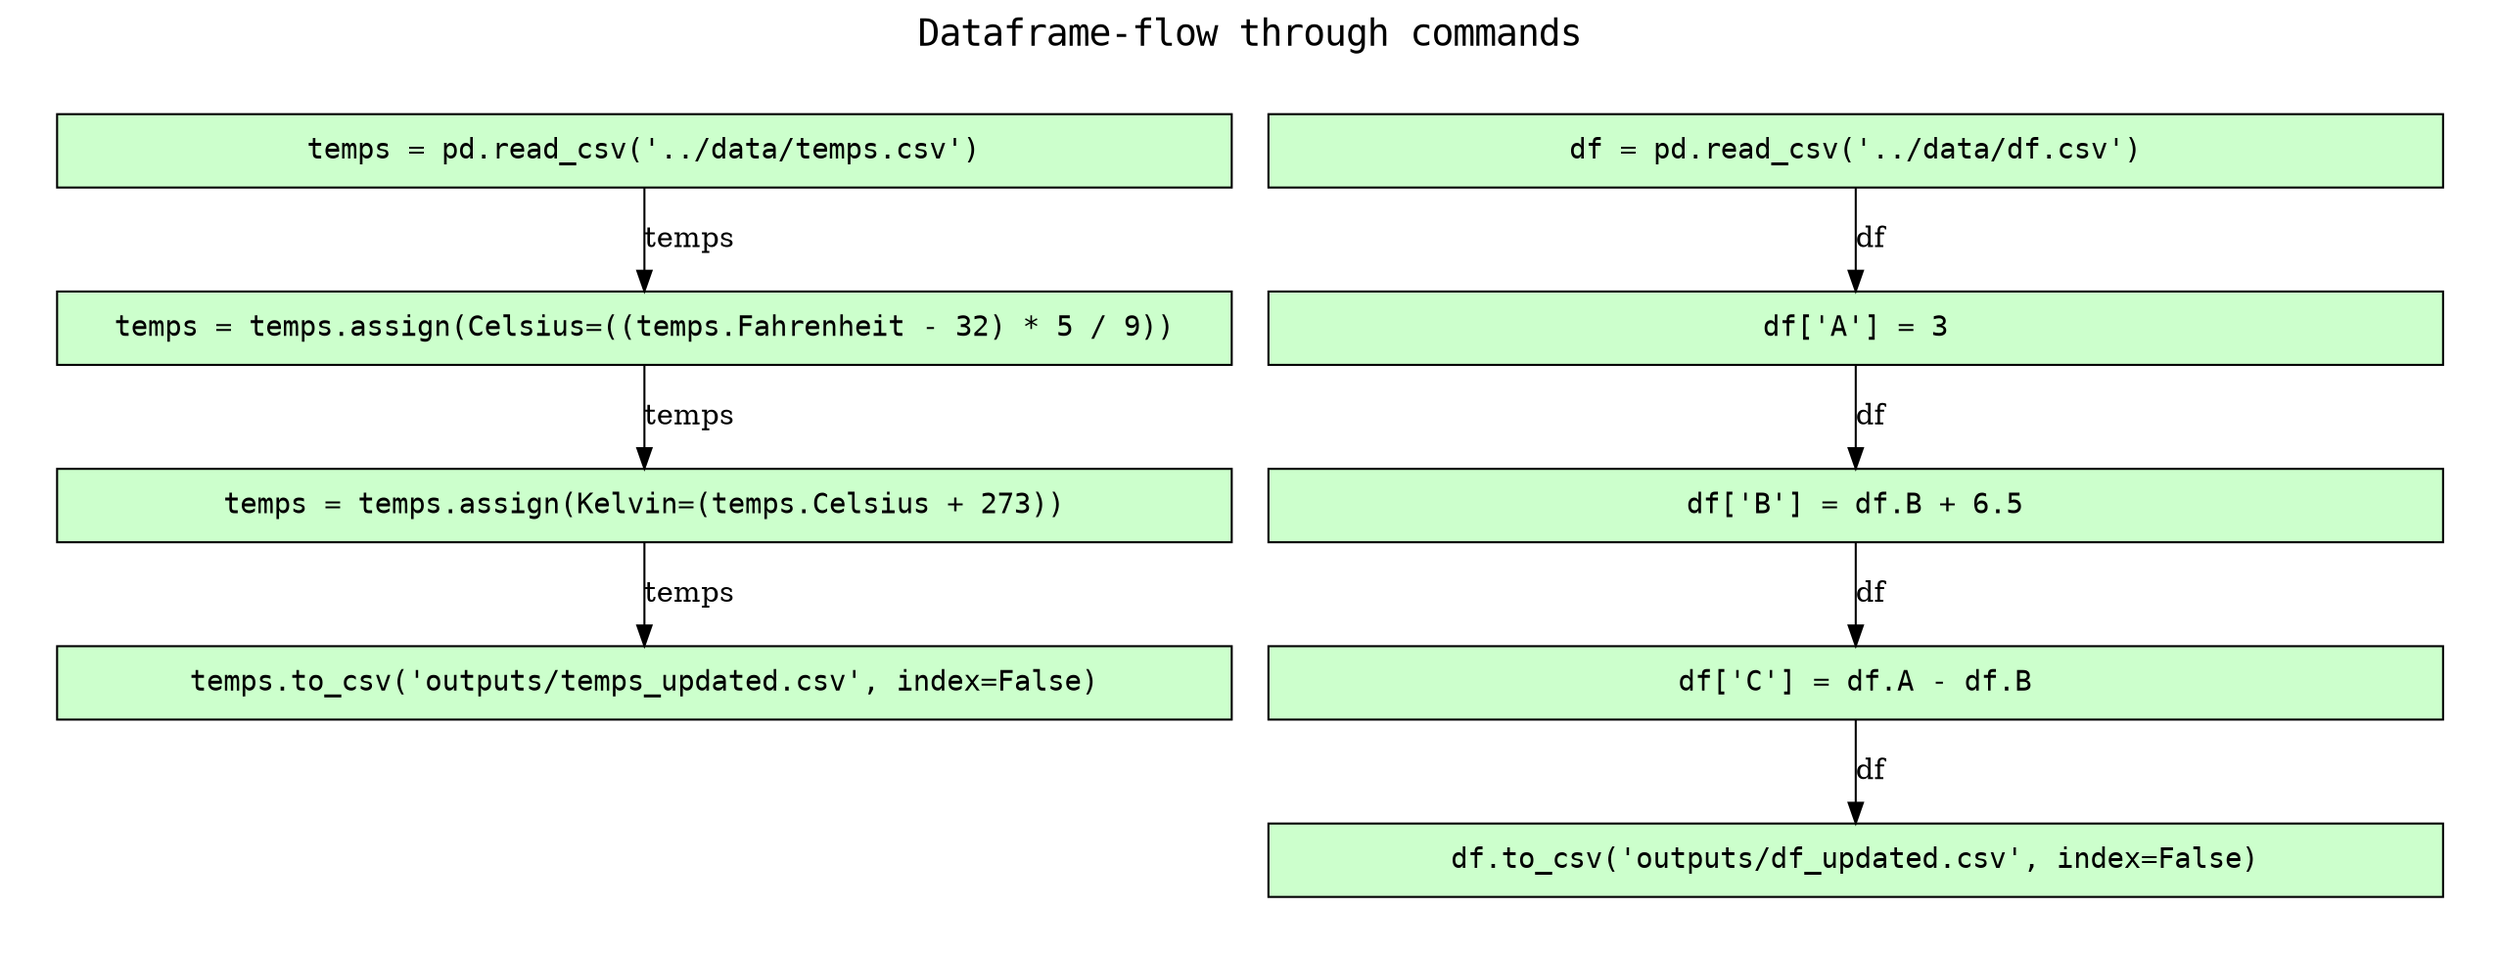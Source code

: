 
digraph sdtl_program {
rankdir=TB

fontname=Courier; fontsize=18; labelloc=t
label="Dataframe-flow through commands"

subgraph cluster_program_graph { label=""; color=white; penwidth=0
subgraph cluster_program_graph_inner { label=""; color=white

# command nodes
node[shape=box style="filled" fillcolor="#CCFFCC" peripheries=1 fontname=Courier]
node[width=8]

"http://wholetale.org/program/1119/load/1" [label="df = pd.read_csv('../data/df.csv')"]
"http://wholetale.org/program/1119/compute/1" [label="df['A'] = 3"]
"http://wholetale.org/program/1119/compute/2" [label="df['B'] = df.B + 6.5"]
"http://wholetale.org/program/1119/compute/3" [label="df['C'] = df.A - df.B"]
"http://wholetale.org/program/1119/load/2" [label="temps = pd.read_csv('../data/temps.csv')"]
"http://wholetale.org/program/1119/compute/4" [label="temps = temps.assign(Celsius=((temps.Fahrenheit - 32) * 5 / 9))"]
"http://wholetale.org/program/1119/compute/5" [label="temps = temps.assign(Kelvin=(temps.Celsius + 273))"]
"http://wholetale.org/program/1119/save/1" [label="df.to_csv('outputs/df_updated.csv', index=False)"]
"http://wholetale.org/program/1119/save/2" [label="temps.to_csv('outputs/temps_updated.csv', index=False)"]

# dataframe edges
"http://wholetale.org/program/1119/load/1" -> "http://wholetale.org/program/1119/compute/1" [label="df"]
"http://wholetale.org/program/1119/compute/1" -> "http://wholetale.org/program/1119/compute/2" [label="df"]
"http://wholetale.org/program/1119/compute/2" -> "http://wholetale.org/program/1119/compute/3" [label="df"]
"http://wholetale.org/program/1119/compute/3" -> "http://wholetale.org/program/1119/save/1" [label="df"]
"http://wholetale.org/program/1119/load/2" -> "http://wholetale.org/program/1119/compute/4" [label="temps"]
"http://wholetale.org/program/1119/compute/4" -> "http://wholetale.org/program/1119/compute/5" [label="temps"]
"http://wholetale.org/program/1119/compute/5" -> "http://wholetale.org/program/1119/save/2" [label="temps"]
}}

}
